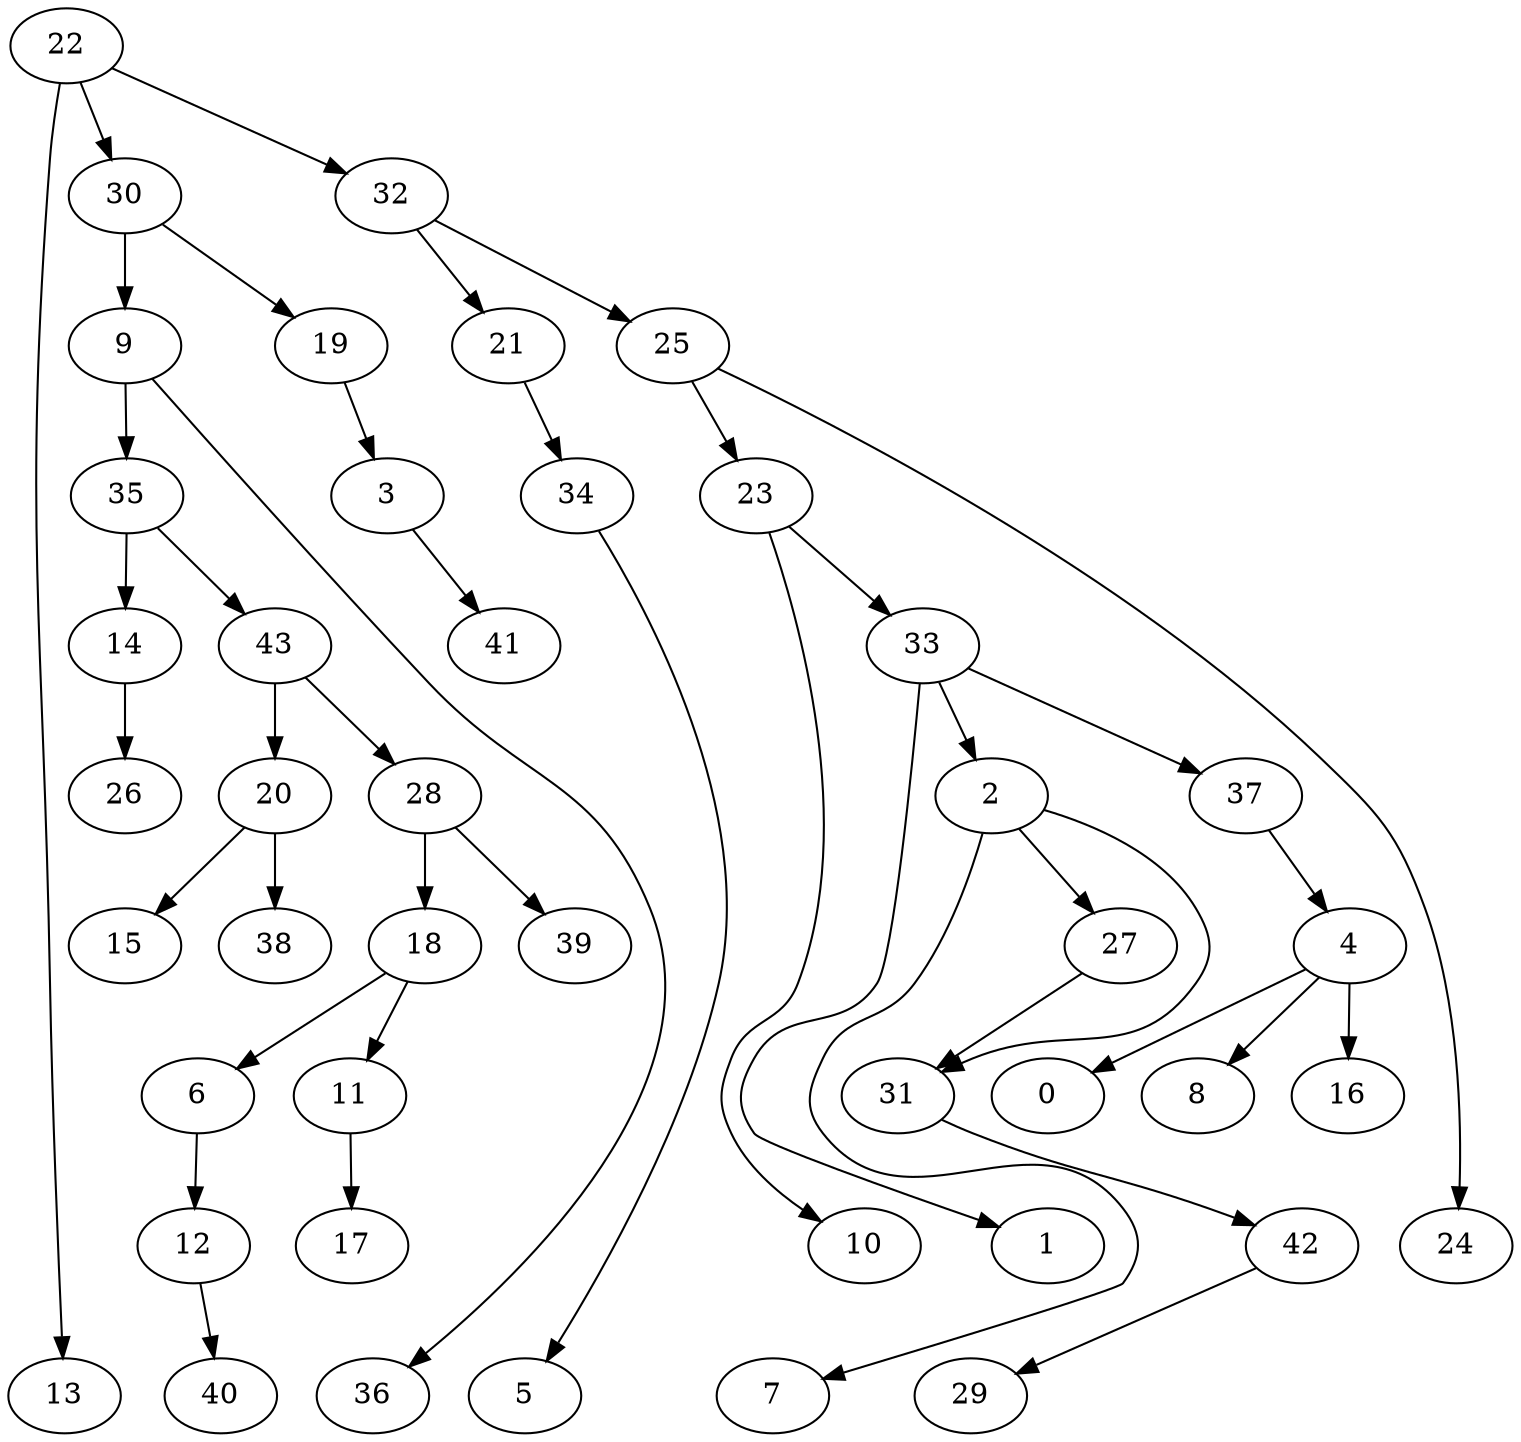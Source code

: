 digraph g {
0;
1;
2;
3;
4;
5;
6;
7;
8;
9;
10;
11;
12;
13;
14;
15;
16;
17;
18;
19;
20;
21;
22;
23;
24;
25;
26;
27;
28;
29;
30;
31;
32;
33;
34;
35;
36;
37;
38;
39;
40;
41;
42;
43;
2 -> 7 [weight=0];
2 -> 27 [weight=0];
2 -> 31 [weight=0];
3 -> 41 [weight=0];
4 -> 0 [weight=0];
4 -> 8 [weight=0];
4 -> 16 [weight=0];
6 -> 12 [weight=0];
9 -> 35 [weight=0];
9 -> 36 [weight=0];
11 -> 17 [weight=0];
12 -> 40 [weight=0];
14 -> 26 [weight=0];
18 -> 6 [weight=0];
18 -> 11 [weight=0];
19 -> 3 [weight=0];
20 -> 15 [weight=0];
20 -> 38 [weight=0];
21 -> 34 [weight=0];
22 -> 13 [weight=0];
22 -> 30 [weight=0];
22 -> 32 [weight=0];
23 -> 10 [weight=0];
23 -> 33 [weight=0];
25 -> 23 [weight=0];
25 -> 24 [weight=0];
27 -> 31 [weight=0];
28 -> 18 [weight=0];
28 -> 39 [weight=0];
30 -> 9 [weight=0];
30 -> 19 [weight=0];
31 -> 42 [weight=0];
32 -> 21 [weight=0];
32 -> 25 [weight=0];
33 -> 2 [weight=0];
33 -> 1 [weight=0];
33 -> 37 [weight=0];
34 -> 5 [weight=0];
35 -> 43 [weight=0];
35 -> 14 [weight=0];
37 -> 4 [weight=0];
42 -> 29 [weight=0];
43 -> 20 [weight=0];
43 -> 28 [weight=0];
}
